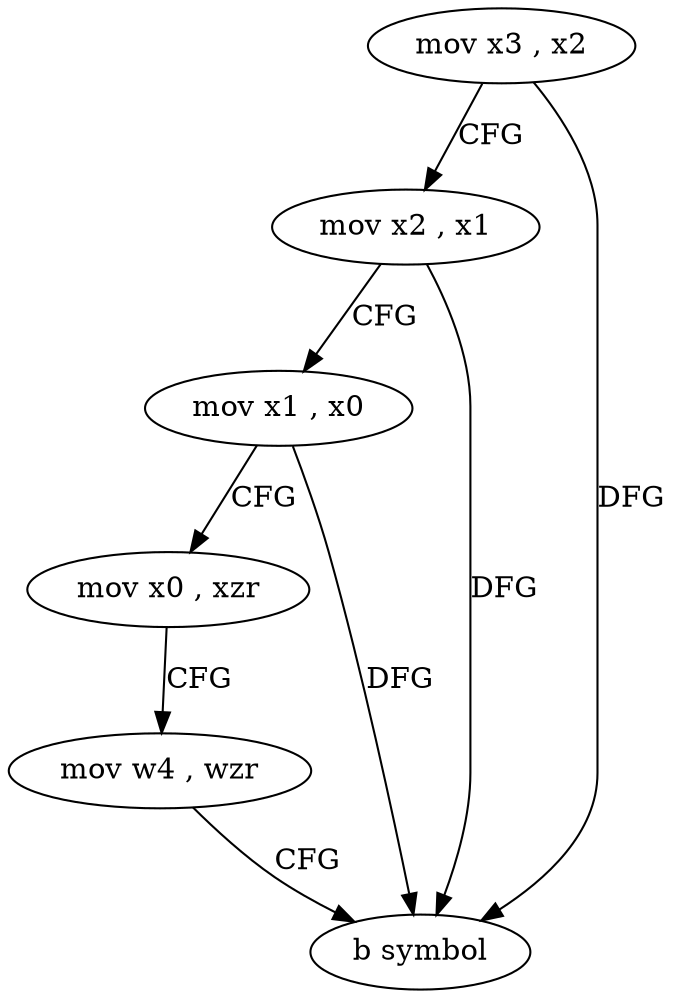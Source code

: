 digraph "func" {
"4226840" [label = "mov x3 , x2" ]
"4226844" [label = "mov x2 , x1" ]
"4226848" [label = "mov x1 , x0" ]
"4226852" [label = "mov x0 , xzr" ]
"4226856" [label = "mov w4 , wzr" ]
"4226860" [label = "b symbol" ]
"4226840" -> "4226844" [ label = "CFG" ]
"4226840" -> "4226860" [ label = "DFG" ]
"4226844" -> "4226848" [ label = "CFG" ]
"4226844" -> "4226860" [ label = "DFG" ]
"4226848" -> "4226852" [ label = "CFG" ]
"4226848" -> "4226860" [ label = "DFG" ]
"4226852" -> "4226856" [ label = "CFG" ]
"4226856" -> "4226860" [ label = "CFG" ]
}
